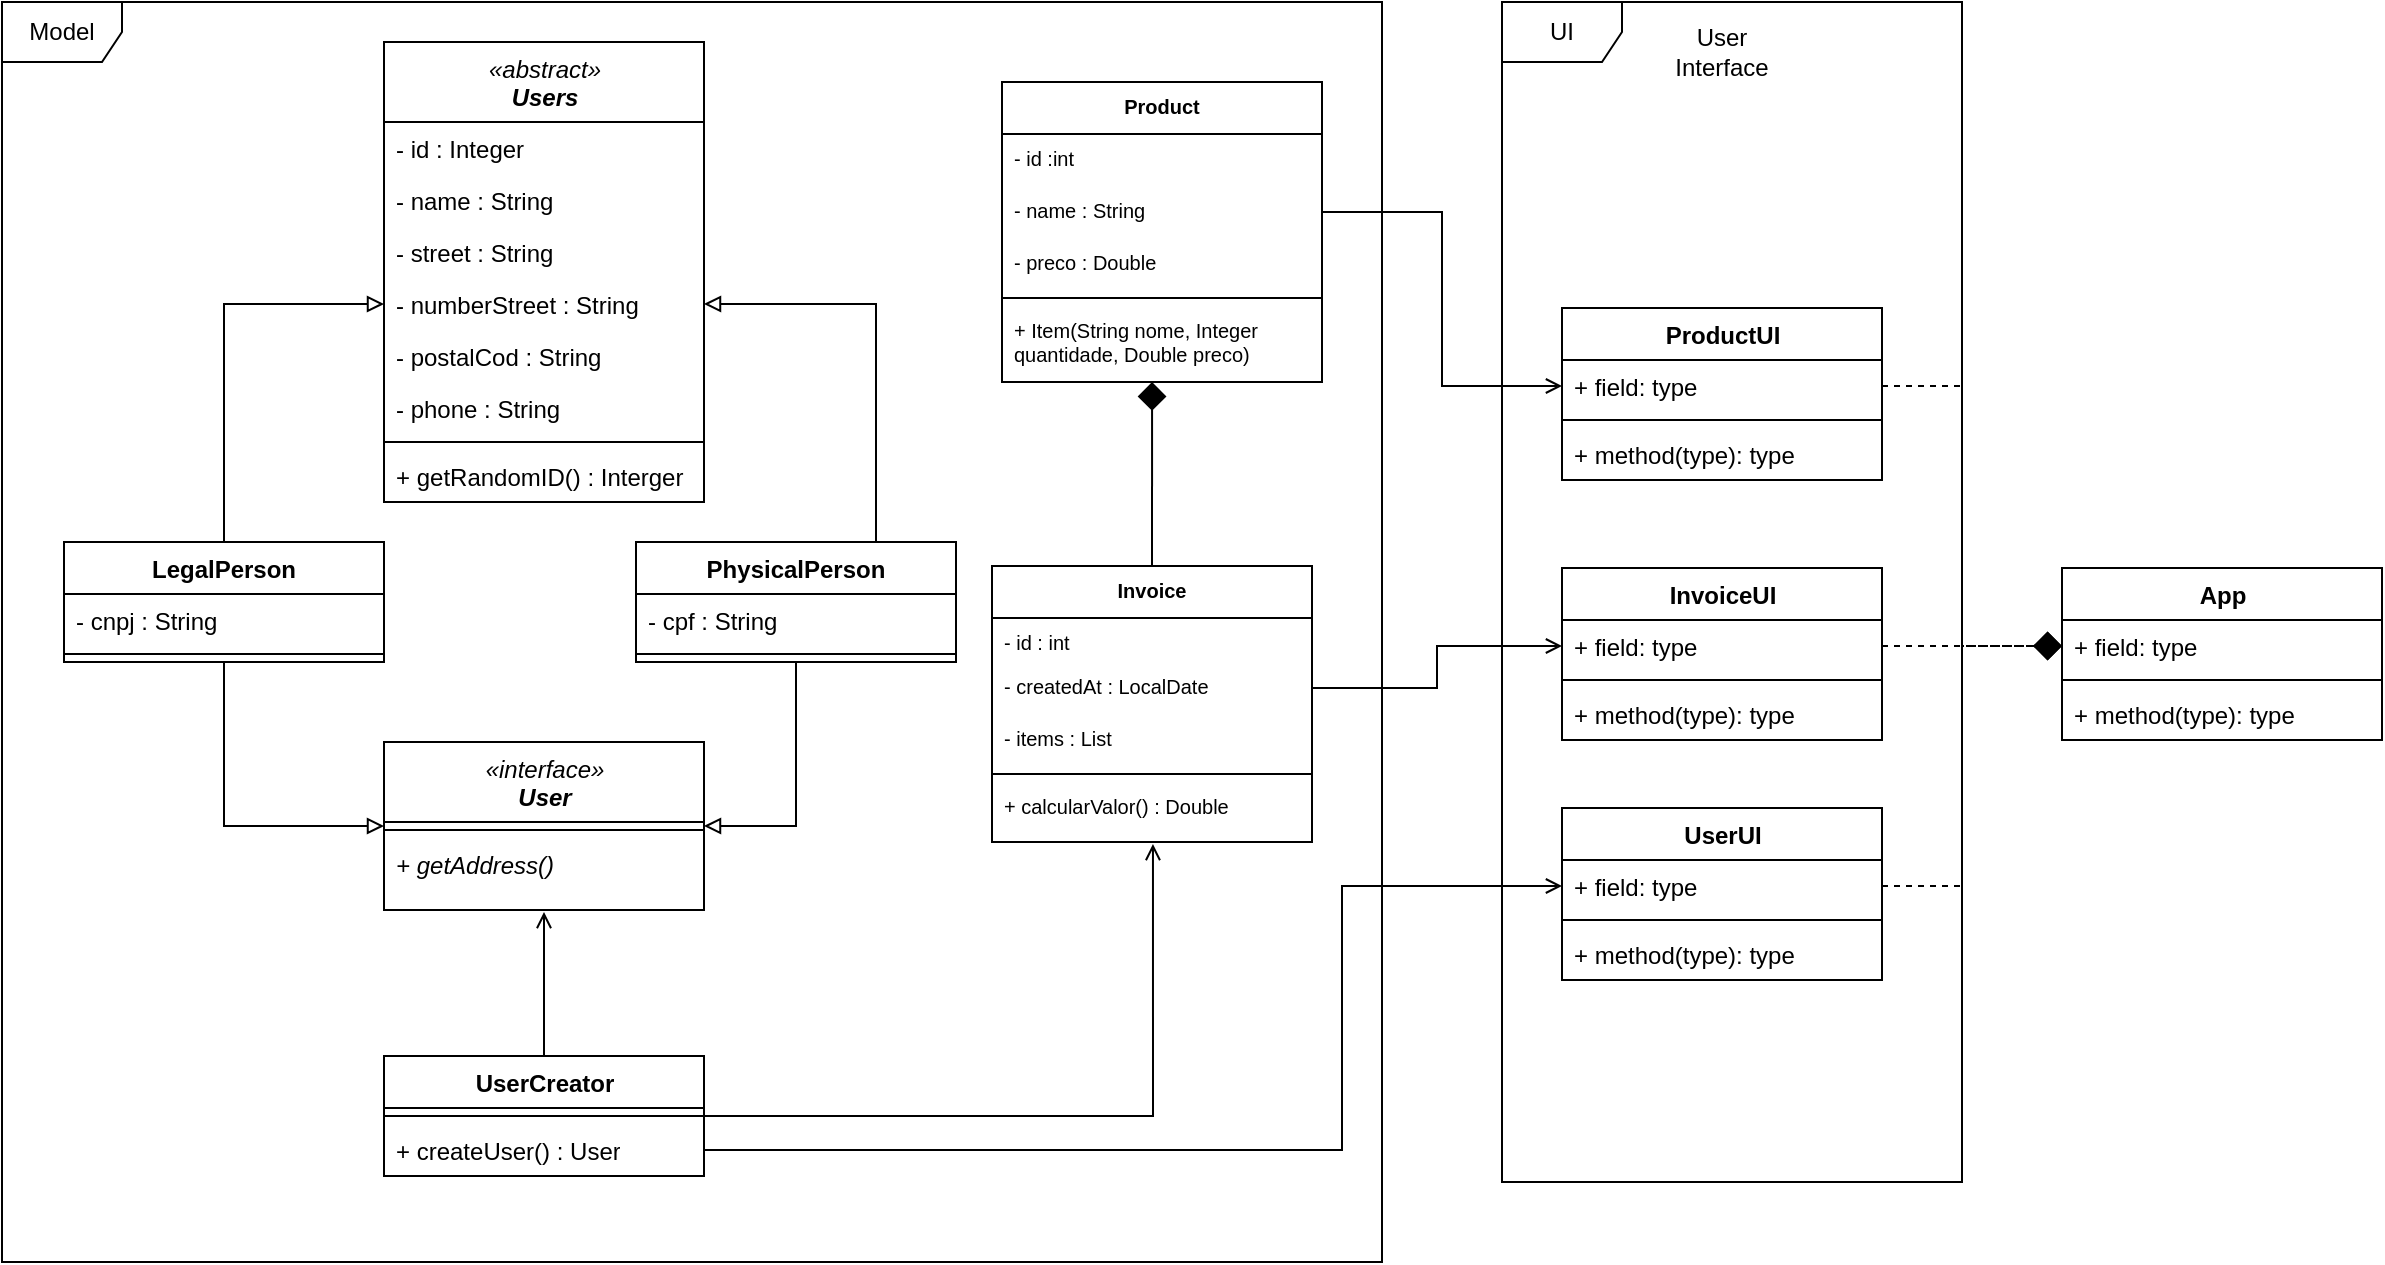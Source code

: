 <mxfile version="19.0.2" type="device"><diagram id="ZU2G8moSqEFoj9rwn2a1" name="Page-1"><mxGraphModel dx="837" dy="769" grid="1" gridSize="10" guides="1" tooltips="1" connect="1" arrows="1" fold="1" page="1" pageScale="1" pageWidth="1300" pageHeight="800" background="none" math="0" shadow="0"><root><mxCell id="0"/><mxCell id="1" parent="0"/><mxCell id="SN49nGleQpmTphv4HalU-24" value="Model" style="shape=umlFrame;whiteSpace=wrap;html=1;" parent="1" vertex="1"><mxGeometry x="10" y="10" width="690" height="630" as="geometry"/></mxCell><mxCell id="SN49nGleQpmTphv4HalU-42" value="UI" style="shape=umlFrame;whiteSpace=wrap;html=1;" parent="1" vertex="1"><mxGeometry x="760" y="10" width="230" height="590" as="geometry"/></mxCell><mxCell id="t41qNhQ_Pr-W-mpVZ2Ez-12" style="edgeStyle=orthogonalEdgeStyle;rounded=0;orthogonalLoop=1;jettySize=auto;html=1;exitX=1;exitY=0.5;exitDx=0;exitDy=0;entryX=0.5;entryY=1;entryDx=0;entryDy=0;endArrow=none;endFill=0;startArrow=block;startFill=0;" parent="1" source="HvH4Xnwho9G7AUDe9c8T-1" target="LwWHFF-r97YMSdncAMll-11" edge="1"><mxGeometry relative="1" as="geometry"/></mxCell><mxCell id="t41qNhQ_Pr-W-mpVZ2Ez-13" style="edgeStyle=orthogonalEdgeStyle;rounded=0;orthogonalLoop=1;jettySize=auto;html=1;exitX=0;exitY=0.5;exitDx=0;exitDy=0;entryX=0.5;entryY=1;entryDx=0;entryDy=0;endArrow=none;endFill=0;startArrow=block;startFill=0;" parent="1" source="HvH4Xnwho9G7AUDe9c8T-1" target="LwWHFF-r97YMSdncAMll-7" edge="1"><mxGeometry relative="1" as="geometry"/></mxCell><mxCell id="HvH4Xnwho9G7AUDe9c8T-1" value="&lt;span style=&quot;font-weight: normal;&quot;&gt;«interface»&lt;/span&gt;&lt;br&gt;User" style="swimlane;fontStyle=3;align=center;verticalAlign=top;childLayout=stackLayout;horizontal=1;startSize=40;horizontalStack=0;resizeParent=1;resizeParentMax=0;resizeLast=0;collapsible=1;marginBottom=0;html=1;" parent="1" vertex="1"><mxGeometry x="201" y="380" width="160" height="84" as="geometry"/></mxCell><mxCell id="HvH4Xnwho9G7AUDe9c8T-3" value="" style="line;strokeWidth=1;fillColor=none;align=left;verticalAlign=middle;spacingTop=-1;spacingLeft=3;spacingRight=3;rotatable=0;labelPosition=right;points=[];portConstraint=eastwest;" parent="HvH4Xnwho9G7AUDe9c8T-1" vertex="1"><mxGeometry y="40" width="160" height="8" as="geometry"/></mxCell><mxCell id="HvH4Xnwho9G7AUDe9c8T-4" value="+ getAddress()" style="text;strokeColor=none;fillColor=none;align=left;verticalAlign=top;spacingLeft=4;spacingRight=4;overflow=hidden;rotatable=0;points=[[0,0.5],[1,0.5]];portConstraint=eastwest;whiteSpace=wrap;fontStyle=2" parent="HvH4Xnwho9G7AUDe9c8T-1" vertex="1"><mxGeometry y="48" width="160" height="36" as="geometry"/></mxCell><mxCell id="HvH4Xnwho9G7AUDe9c8T-38" value="Invoice" style="swimlane;fontStyle=1;align=center;verticalAlign=top;childLayout=stackLayout;horizontal=1;startSize=26;horizontalStack=0;resizeParent=1;resizeParentMax=0;resizeLast=0;collapsible=1;marginBottom=0;fontSize=10;html=0;" parent="1" vertex="1"><mxGeometry x="505" y="292" width="160" height="138" as="geometry"/></mxCell><mxCell id="HvH4Xnwho9G7AUDe9c8T-42" value="- id : int" style="text;strokeColor=none;fillColor=none;align=left;verticalAlign=top;spacingLeft=4;spacingRight=4;overflow=hidden;rotatable=0;points=[[0,0.5],[1,0.5]];portConstraint=eastwest;fontSize=10;html=0;" parent="HvH4Xnwho9G7AUDe9c8T-38" vertex="1"><mxGeometry y="26" width="160" height="22" as="geometry"/></mxCell><mxCell id="HvH4Xnwho9G7AUDe9c8T-39" value="- createdAt : LocalDate" style="text;strokeColor=none;fillColor=none;align=left;verticalAlign=top;spacingLeft=4;spacingRight=4;overflow=hidden;rotatable=0;points=[[0,0.5],[1,0.5]];portConstraint=eastwest;fontSize=10;html=0;" parent="HvH4Xnwho9G7AUDe9c8T-38" vertex="1"><mxGeometry y="48" width="160" height="26" as="geometry"/></mxCell><mxCell id="LwWHFF-r97YMSdncAMll-22" value="- items : List" style="text;strokeColor=none;fillColor=none;align=left;verticalAlign=top;spacingLeft=4;spacingRight=4;overflow=hidden;rotatable=0;points=[[0,0.5],[1,0.5]];portConstraint=eastwest;fontSize=10;html=0;" parent="HvH4Xnwho9G7AUDe9c8T-38" vertex="1"><mxGeometry y="74" width="160" height="26" as="geometry"/></mxCell><mxCell id="HvH4Xnwho9G7AUDe9c8T-40" value="" style="line;strokeWidth=1;fillColor=none;align=left;verticalAlign=middle;spacingTop=-1;spacingLeft=3;spacingRight=3;rotatable=0;labelPosition=right;points=[];portConstraint=eastwest;fontSize=10;html=0;" parent="HvH4Xnwho9G7AUDe9c8T-38" vertex="1"><mxGeometry y="100" width="160" height="8" as="geometry"/></mxCell><mxCell id="HvH4Xnwho9G7AUDe9c8T-41" value="+ calcularValor() : Double" style="text;strokeColor=none;fillColor=none;align=left;verticalAlign=top;spacingLeft=4;spacingRight=4;overflow=hidden;rotatable=0;points=[[0,0.5],[1,0.5]];portConstraint=eastwest;fontSize=10;html=0;" parent="HvH4Xnwho9G7AUDe9c8T-38" vertex="1"><mxGeometry y="108" width="160" height="30" as="geometry"/></mxCell><mxCell id="HvH4Xnwho9G7AUDe9c8T-45" value="Product" style="swimlane;fontStyle=1;align=center;verticalAlign=top;childLayout=stackLayout;horizontal=1;startSize=26;horizontalStack=0;resizeParent=1;resizeParentMax=0;resizeLast=0;collapsible=1;marginBottom=0;fontSize=10;html=0;" parent="1" vertex="1"><mxGeometry x="510" y="50" width="160" height="150" as="geometry"/></mxCell><mxCell id="HvH4Xnwho9G7AUDe9c8T-49" value="- id :int" style="text;strokeColor=none;fillColor=none;align=left;verticalAlign=top;spacingLeft=4;spacingRight=4;overflow=hidden;rotatable=0;points=[[0,0.5],[1,0.5]];portConstraint=eastwest;fontSize=10;html=0;" parent="HvH4Xnwho9G7AUDe9c8T-45" vertex="1"><mxGeometry y="26" width="160" height="26" as="geometry"/></mxCell><mxCell id="HvH4Xnwho9G7AUDe9c8T-50" value="- name : String" style="text;strokeColor=none;fillColor=none;align=left;verticalAlign=top;spacingLeft=4;spacingRight=4;overflow=hidden;rotatable=0;points=[[0,0.5],[1,0.5]];portConstraint=eastwest;fontSize=10;html=0;" parent="HvH4Xnwho9G7AUDe9c8T-45" vertex="1"><mxGeometry y="52" width="160" height="26" as="geometry"/></mxCell><mxCell id="HvH4Xnwho9G7AUDe9c8T-46" value="- preco : Double" style="text;strokeColor=none;fillColor=none;align=left;verticalAlign=top;spacingLeft=4;spacingRight=4;overflow=hidden;rotatable=0;points=[[0,0.5],[1,0.5]];portConstraint=eastwest;fontSize=10;html=0;" parent="HvH4Xnwho9G7AUDe9c8T-45" vertex="1"><mxGeometry y="78" width="160" height="26" as="geometry"/></mxCell><mxCell id="HvH4Xnwho9G7AUDe9c8T-47" value="" style="line;strokeWidth=1;fillColor=none;align=left;verticalAlign=middle;spacingTop=-1;spacingLeft=3;spacingRight=3;rotatable=0;labelPosition=right;points=[];portConstraint=eastwest;fontSize=10;html=0;" parent="HvH4Xnwho9G7AUDe9c8T-45" vertex="1"><mxGeometry y="104" width="160" height="8" as="geometry"/></mxCell><mxCell id="HvH4Xnwho9G7AUDe9c8T-48" value="+ Item(String nome, Integer quantidade, Double preco)" style="text;strokeColor=none;fillColor=none;align=left;verticalAlign=top;spacingLeft=4;spacingRight=4;overflow=hidden;rotatable=0;points=[[0,0.5],[1,0.5]];portConstraint=eastwest;fontSize=10;html=0;whiteSpace=wrap;" parent="HvH4Xnwho9G7AUDe9c8T-45" vertex="1"><mxGeometry y="112" width="160" height="38" as="geometry"/></mxCell><mxCell id="HvH4Xnwho9G7AUDe9c8T-53" style="edgeStyle=orthogonalEdgeStyle;rounded=0;orthogonalLoop=1;jettySize=auto;html=1;exitX=0.469;exitY=1;exitDx=0;exitDy=0;entryX=0.5;entryY=0;entryDx=0;entryDy=0;fontSize=10;startArrow=diamond;startFill=1;endArrow=none;endFill=0;startSize=12;endSize=12;exitPerimeter=0;" parent="1" source="HvH4Xnwho9G7AUDe9c8T-48" target="HvH4Xnwho9G7AUDe9c8T-38" edge="1"><mxGeometry relative="1" as="geometry"/></mxCell><mxCell id="t41qNhQ_Pr-W-mpVZ2Ez-6" style="edgeStyle=orthogonalEdgeStyle;rounded=0;orthogonalLoop=1;jettySize=auto;html=1;exitX=0.5;exitY=0;exitDx=0;exitDy=0;entryX=0;entryY=0.5;entryDx=0;entryDy=0;endArrow=block;endFill=0;" parent="1" source="LwWHFF-r97YMSdncAMll-7" target="LwWHFF-r97YMSdncAMll-5" edge="1"><mxGeometry relative="1" as="geometry"/></mxCell><mxCell id="LwWHFF-r97YMSdncAMll-7" value="LegalPerson" style="swimlane;fontStyle=1;align=center;verticalAlign=top;childLayout=stackLayout;horizontal=1;startSize=26;horizontalStack=0;resizeParent=1;resizeParentMax=0;resizeLast=0;collapsible=1;marginBottom=0;" parent="1" vertex="1"><mxGeometry x="41" y="280" width="160" height="60" as="geometry"/></mxCell><mxCell id="LwWHFF-r97YMSdncAMll-8" value="- cnpj : String" style="text;strokeColor=none;fillColor=none;align=left;verticalAlign=top;spacingLeft=4;spacingRight=4;overflow=hidden;rotatable=0;points=[[0,0.5],[1,0.5]];portConstraint=eastwest;" parent="LwWHFF-r97YMSdncAMll-7" vertex="1"><mxGeometry y="26" width="160" height="26" as="geometry"/></mxCell><mxCell id="LwWHFF-r97YMSdncAMll-9" value="" style="line;strokeWidth=1;fillColor=none;align=left;verticalAlign=middle;spacingTop=-1;spacingLeft=3;spacingRight=3;rotatable=0;labelPosition=right;points=[];portConstraint=eastwest;" parent="LwWHFF-r97YMSdncAMll-7" vertex="1"><mxGeometry y="52" width="160" height="8" as="geometry"/></mxCell><mxCell id="t41qNhQ_Pr-W-mpVZ2Ez-5" style="edgeStyle=orthogonalEdgeStyle;rounded=0;orthogonalLoop=1;jettySize=auto;html=1;exitX=0.75;exitY=0;exitDx=0;exitDy=0;entryX=1;entryY=0.5;entryDx=0;entryDy=0;endArrow=block;endFill=0;" parent="1" source="LwWHFF-r97YMSdncAMll-11" target="LwWHFF-r97YMSdncAMll-5" edge="1"><mxGeometry relative="1" as="geometry"/></mxCell><mxCell id="LwWHFF-r97YMSdncAMll-11" value="PhysicalPerson" style="swimlane;fontStyle=1;align=center;verticalAlign=top;childLayout=stackLayout;horizontal=1;startSize=26;horizontalStack=0;resizeParent=1;resizeParentMax=0;resizeLast=0;collapsible=1;marginBottom=0;" parent="1" vertex="1"><mxGeometry x="327" y="280" width="160" height="60" as="geometry"/></mxCell><mxCell id="LwWHFF-r97YMSdncAMll-12" value="- cpf : String" style="text;strokeColor=none;fillColor=none;align=left;verticalAlign=top;spacingLeft=4;spacingRight=4;overflow=hidden;rotatable=0;points=[[0,0.5],[1,0.5]];portConstraint=eastwest;" parent="LwWHFF-r97YMSdncAMll-11" vertex="1"><mxGeometry y="26" width="160" height="26" as="geometry"/></mxCell><mxCell id="LwWHFF-r97YMSdncAMll-13" value="" style="line;strokeWidth=1;fillColor=none;align=left;verticalAlign=middle;spacingTop=-1;spacingLeft=3;spacingRight=3;rotatable=0;labelPosition=right;points=[];portConstraint=eastwest;" parent="LwWHFF-r97YMSdncAMll-11" vertex="1"><mxGeometry y="52" width="160" height="8" as="geometry"/></mxCell><mxCell id="SN49nGleQpmTphv4HalU-23" style="edgeStyle=orthogonalEdgeStyle;rounded=0;orthogonalLoop=1;jettySize=auto;html=1;exitX=1;exitY=0.5;exitDx=0;exitDy=0;endArrow=open;endFill=0;entryX=0.503;entryY=1.033;entryDx=0;entryDy=0;entryPerimeter=0;" parent="1" source="SN49nGleQpmTphv4HalU-4" target="HvH4Xnwho9G7AUDe9c8T-41" edge="1"><mxGeometry relative="1" as="geometry"><mxPoint x="481" y="438" as="targetPoint"/><mxPoint x="353.0" y="488" as="sourcePoint"/></mxGeometry></mxCell><mxCell id="SN49nGleQpmTphv4HalU-4" value="UserCreator" style="swimlane;fontStyle=1;align=center;verticalAlign=top;childLayout=stackLayout;horizontal=1;startSize=26;horizontalStack=0;resizeParent=1;resizeParentMax=0;resizeLast=0;collapsible=1;marginBottom=0;html=1;" parent="1" vertex="1"><mxGeometry x="201" y="537" width="160" height="60" as="geometry"/></mxCell><mxCell id="SN49nGleQpmTphv4HalU-6" value="" style="line;strokeWidth=1;fillColor=none;align=left;verticalAlign=middle;spacingTop=-1;spacingLeft=3;spacingRight=3;rotatable=0;labelPosition=right;points=[];portConstraint=eastwest;html=1;" parent="SN49nGleQpmTphv4HalU-4" vertex="1"><mxGeometry y="26" width="160" height="8" as="geometry"/></mxCell><mxCell id="SN49nGleQpmTphv4HalU-7" value="+ createUser() : User" style="text;strokeColor=none;fillColor=none;align=left;verticalAlign=top;spacingLeft=4;spacingRight=4;overflow=hidden;rotatable=0;points=[[0,0.5],[1,0.5]];portConstraint=eastwest;html=1;" parent="SN49nGleQpmTphv4HalU-4" vertex="1"><mxGeometry y="34" width="160" height="26" as="geometry"/></mxCell><mxCell id="SN49nGleQpmTphv4HalU-18" style="edgeStyle=orthogonalEdgeStyle;rounded=0;orthogonalLoop=1;jettySize=auto;html=1;entryX=0.5;entryY=1.028;entryDx=0;entryDy=0;entryPerimeter=0;endArrow=open;endFill=0;exitX=0.5;exitY=0;exitDx=0;exitDy=0;" parent="1" source="SN49nGleQpmTphv4HalU-4" target="HvH4Xnwho9G7AUDe9c8T-4" edge="1"><mxGeometry relative="1" as="geometry"/></mxCell><mxCell id="SN49nGleQpmTphv4HalU-25" value="ProductUI" style="swimlane;fontStyle=1;align=center;verticalAlign=top;childLayout=stackLayout;horizontal=1;startSize=26;horizontalStack=0;resizeParent=1;resizeParentMax=0;resizeLast=0;collapsible=1;marginBottom=0;html=1;" parent="1" vertex="1"><mxGeometry x="790" y="163" width="160" height="86" as="geometry"/></mxCell><mxCell id="SN49nGleQpmTphv4HalU-26" value="+ field: type" style="text;strokeColor=none;fillColor=none;align=left;verticalAlign=top;spacingLeft=4;spacingRight=4;overflow=hidden;rotatable=0;points=[[0,0.5],[1,0.5]];portConstraint=eastwest;html=1;" parent="SN49nGleQpmTphv4HalU-25" vertex="1"><mxGeometry y="26" width="160" height="26" as="geometry"/></mxCell><mxCell id="SN49nGleQpmTphv4HalU-27" value="" style="line;strokeWidth=1;fillColor=none;align=left;verticalAlign=middle;spacingTop=-1;spacingLeft=3;spacingRight=3;rotatable=0;labelPosition=right;points=[];portConstraint=eastwest;html=1;" parent="SN49nGleQpmTphv4HalU-25" vertex="1"><mxGeometry y="52" width="160" height="8" as="geometry"/></mxCell><mxCell id="SN49nGleQpmTphv4HalU-28" value="+ method(type): type" style="text;strokeColor=none;fillColor=none;align=left;verticalAlign=top;spacingLeft=4;spacingRight=4;overflow=hidden;rotatable=0;points=[[0,0.5],[1,0.5]];portConstraint=eastwest;html=1;" parent="SN49nGleQpmTphv4HalU-25" vertex="1"><mxGeometry y="60" width="160" height="26" as="geometry"/></mxCell><mxCell id="SN49nGleQpmTphv4HalU-29" value="InvoiceUI" style="swimlane;fontStyle=1;align=center;verticalAlign=top;childLayout=stackLayout;horizontal=1;startSize=26;horizontalStack=0;resizeParent=1;resizeParentMax=0;resizeLast=0;collapsible=1;marginBottom=0;html=1;" parent="1" vertex="1"><mxGeometry x="790" y="293" width="160" height="86" as="geometry"/></mxCell><mxCell id="SN49nGleQpmTphv4HalU-30" value="+ field: type" style="text;strokeColor=none;fillColor=none;align=left;verticalAlign=top;spacingLeft=4;spacingRight=4;overflow=hidden;rotatable=0;points=[[0,0.5],[1,0.5]];portConstraint=eastwest;html=1;" parent="SN49nGleQpmTphv4HalU-29" vertex="1"><mxGeometry y="26" width="160" height="26" as="geometry"/></mxCell><mxCell id="SN49nGleQpmTphv4HalU-31" value="" style="line;strokeWidth=1;fillColor=none;align=left;verticalAlign=middle;spacingTop=-1;spacingLeft=3;spacingRight=3;rotatable=0;labelPosition=right;points=[];portConstraint=eastwest;html=1;" parent="SN49nGleQpmTphv4HalU-29" vertex="1"><mxGeometry y="52" width="160" height="8" as="geometry"/></mxCell><mxCell id="SN49nGleQpmTphv4HalU-32" value="+ method(type): type" style="text;strokeColor=none;fillColor=none;align=left;verticalAlign=top;spacingLeft=4;spacingRight=4;overflow=hidden;rotatable=0;points=[[0,0.5],[1,0.5]];portConstraint=eastwest;html=1;" parent="SN49nGleQpmTphv4HalU-29" vertex="1"><mxGeometry y="60" width="160" height="26" as="geometry"/></mxCell><mxCell id="SN49nGleQpmTphv4HalU-33" value="UserUI" style="swimlane;fontStyle=1;align=center;verticalAlign=top;childLayout=stackLayout;horizontal=1;startSize=26;horizontalStack=0;resizeParent=1;resizeParentMax=0;resizeLast=0;collapsible=1;marginBottom=0;html=1;" parent="1" vertex="1"><mxGeometry x="790" y="413" width="160" height="86" as="geometry"/></mxCell><mxCell id="SN49nGleQpmTphv4HalU-34" value="+ field: type" style="text;strokeColor=none;fillColor=none;align=left;verticalAlign=top;spacingLeft=4;spacingRight=4;overflow=hidden;rotatable=0;points=[[0,0.5],[1,0.5]];portConstraint=eastwest;html=1;" parent="SN49nGleQpmTphv4HalU-33" vertex="1"><mxGeometry y="26" width="160" height="26" as="geometry"/></mxCell><mxCell id="SN49nGleQpmTphv4HalU-35" value="" style="line;strokeWidth=1;fillColor=none;align=left;verticalAlign=middle;spacingTop=-1;spacingLeft=3;spacingRight=3;rotatable=0;labelPosition=right;points=[];portConstraint=eastwest;html=1;" parent="SN49nGleQpmTphv4HalU-33" vertex="1"><mxGeometry y="52" width="160" height="8" as="geometry"/></mxCell><mxCell id="SN49nGleQpmTphv4HalU-36" value="+ method(type): type" style="text;strokeColor=none;fillColor=none;align=left;verticalAlign=top;spacingLeft=4;spacingRight=4;overflow=hidden;rotatable=0;points=[[0,0.5],[1,0.5]];portConstraint=eastwest;html=1;" parent="SN49nGleQpmTphv4HalU-33" vertex="1"><mxGeometry y="60" width="160" height="26" as="geometry"/></mxCell><mxCell id="SN49nGleQpmTphv4HalU-37" value="App" style="swimlane;fontStyle=1;align=center;verticalAlign=top;childLayout=stackLayout;horizontal=1;startSize=26;horizontalStack=0;resizeParent=1;resizeParentMax=0;resizeLast=0;collapsible=1;marginBottom=0;html=1;" parent="1" vertex="1"><mxGeometry x="1040" y="293" width="160" height="86" as="geometry"/></mxCell><mxCell id="SN49nGleQpmTphv4HalU-38" value="+ field: type" style="text;strokeColor=none;fillColor=none;align=left;verticalAlign=top;spacingLeft=4;spacingRight=4;overflow=hidden;rotatable=0;points=[[0,0.5],[1,0.5]];portConstraint=eastwest;html=1;" parent="SN49nGleQpmTphv4HalU-37" vertex="1"><mxGeometry y="26" width="160" height="26" as="geometry"/></mxCell><mxCell id="SN49nGleQpmTphv4HalU-39" value="" style="line;strokeWidth=1;fillColor=none;align=left;verticalAlign=middle;spacingTop=-1;spacingLeft=3;spacingRight=3;rotatable=0;labelPosition=right;points=[];portConstraint=eastwest;html=1;" parent="SN49nGleQpmTphv4HalU-37" vertex="1"><mxGeometry y="52" width="160" height="8" as="geometry"/></mxCell><mxCell id="SN49nGleQpmTphv4HalU-40" value="+ method(type): type" style="text;strokeColor=none;fillColor=none;align=left;verticalAlign=top;spacingLeft=4;spacingRight=4;overflow=hidden;rotatable=0;points=[[0,0.5],[1,0.5]];portConstraint=eastwest;html=1;" parent="SN49nGleQpmTphv4HalU-37" vertex="1"><mxGeometry y="60" width="160" height="26" as="geometry"/></mxCell><mxCell id="SN49nGleQpmTphv4HalU-43" style="edgeStyle=orthogonalEdgeStyle;rounded=0;orthogonalLoop=1;jettySize=auto;html=1;exitX=1;exitY=0.5;exitDx=0;exitDy=0;entryX=0;entryY=0.5;entryDx=0;entryDy=0;endArrow=open;endFill=0;startArrow=none;startFill=0;" parent="1" source="HvH4Xnwho9G7AUDe9c8T-50" target="SN49nGleQpmTphv4HalU-26" edge="1"><mxGeometry relative="1" as="geometry"/></mxCell><mxCell id="SN49nGleQpmTphv4HalU-45" style="edgeStyle=orthogonalEdgeStyle;rounded=0;orthogonalLoop=1;jettySize=auto;html=1;exitX=0;exitY=0.5;exitDx=0;exitDy=0;entryX=1;entryY=0.5;entryDx=0;entryDy=0;startArrow=open;startFill=0;endArrow=none;endFill=0;" parent="1" source="SN49nGleQpmTphv4HalU-30" target="HvH4Xnwho9G7AUDe9c8T-39" edge="1"><mxGeometry relative="1" as="geometry"/></mxCell><mxCell id="SN49nGleQpmTphv4HalU-46" style="edgeStyle=orthogonalEdgeStyle;rounded=0;orthogonalLoop=1;jettySize=auto;html=1;exitX=1;exitY=0.5;exitDx=0;exitDy=0;entryX=0;entryY=0.5;entryDx=0;entryDy=0;startArrow=none;startFill=0;endArrow=open;endFill=0;" parent="1" source="SN49nGleQpmTphv4HalU-7" target="SN49nGleQpmTphv4HalU-34" edge="1"><mxGeometry relative="1" as="geometry"><Array as="points"><mxPoint x="680" y="584"/><mxPoint x="680" y="452"/></Array></mxGeometry></mxCell><mxCell id="SN49nGleQpmTphv4HalU-47" style="edgeStyle=orthogonalEdgeStyle;rounded=0;orthogonalLoop=1;jettySize=auto;html=1;exitX=1;exitY=0.5;exitDx=0;exitDy=0;entryX=0;entryY=0.5;entryDx=0;entryDy=0;dashed=1;startArrow=none;startFill=0;endArrow=diamond;endFill=1;endSize=12;startSize=12;" parent="1" source="SN49nGleQpmTphv4HalU-26" target="SN49nGleQpmTphv4HalU-38" edge="1"><mxGeometry relative="1" as="geometry"/></mxCell><mxCell id="SN49nGleQpmTphv4HalU-48" style="edgeStyle=orthogonalEdgeStyle;rounded=0;orthogonalLoop=1;jettySize=auto;html=1;exitX=1;exitY=0.5;exitDx=0;exitDy=0;dashed=1;startArrow=none;startFill=0;endArrow=diamond;endFill=1;endSize=12;startSize=12;entryX=0;entryY=0.5;entryDx=0;entryDy=0;" parent="1" source="SN49nGleQpmTphv4HalU-30" target="SN49nGleQpmTphv4HalU-38" edge="1"><mxGeometry relative="1" as="geometry"><mxPoint x="1040" y="320" as="targetPoint"/></mxGeometry></mxCell><mxCell id="SN49nGleQpmTphv4HalU-49" style="edgeStyle=orthogonalEdgeStyle;rounded=0;orthogonalLoop=1;jettySize=auto;html=1;exitX=1;exitY=0.5;exitDx=0;exitDy=0;entryX=0;entryY=0.5;entryDx=0;entryDy=0;dashed=1;startArrow=none;startFill=0;endArrow=diamondThin;endFill=1;endSize=12;startSize=12;" parent="1" source="SN49nGleQpmTphv4HalU-34" target="SN49nGleQpmTphv4HalU-38" edge="1"><mxGeometry relative="1" as="geometry"/></mxCell><mxCell id="SN49nGleQpmTphv4HalU-50" value="User Interface" style="text;html=1;strokeColor=none;fillColor=none;align=center;verticalAlign=middle;whiteSpace=wrap;rounded=0;" parent="1" vertex="1"><mxGeometry x="840" y="20" width="60" height="30" as="geometry"/></mxCell><mxCell id="t41qNhQ_Pr-W-mpVZ2Ez-2" value="&lt;span style=&quot;font-weight: normal;&quot;&gt;«abstract»&lt;/span&gt;&lt;br&gt;Users" style="swimlane;fontStyle=3;align=center;verticalAlign=top;childLayout=stackLayout;horizontal=1;startSize=40;horizontalStack=0;resizeParent=1;resizeParentMax=0;resizeLast=0;collapsible=1;marginBottom=0;html=1;" parent="1" vertex="1"><mxGeometry x="201" y="30" width="160" height="230" as="geometry"/></mxCell><mxCell id="HvH4Xnwho9G7AUDe9c8T-2" value="- id : Integer" style="text;strokeColor=none;fillColor=none;align=left;verticalAlign=top;spacingLeft=4;spacingRight=4;overflow=hidden;rotatable=0;points=[[0,0.5],[1,0.5]];portConstraint=eastwest;" parent="t41qNhQ_Pr-W-mpVZ2Ez-2" vertex="1"><mxGeometry y="40" width="160" height="26" as="geometry"/></mxCell><mxCell id="HvH4Xnwho9G7AUDe9c8T-5" value="- name : String" style="text;strokeColor=none;fillColor=none;align=left;verticalAlign=top;spacingLeft=4;spacingRight=4;overflow=hidden;rotatable=0;points=[[0,0.5],[1,0.5]];portConstraint=eastwest;" parent="t41qNhQ_Pr-W-mpVZ2Ez-2" vertex="1"><mxGeometry y="66" width="160" height="26" as="geometry"/></mxCell><mxCell id="LwWHFF-r97YMSdncAMll-3" value="- street : String" style="text;strokeColor=none;fillColor=none;align=left;verticalAlign=top;spacingLeft=4;spacingRight=4;overflow=hidden;rotatable=0;points=[[0,0.5],[1,0.5]];portConstraint=eastwest;" parent="t41qNhQ_Pr-W-mpVZ2Ez-2" vertex="1"><mxGeometry y="92" width="160" height="26" as="geometry"/></mxCell><mxCell id="LwWHFF-r97YMSdncAMll-5" value="- numberStreet : String" style="text;strokeColor=none;fillColor=none;align=left;verticalAlign=top;spacingLeft=4;spacingRight=4;overflow=hidden;rotatable=0;points=[[0,0.5],[1,0.5]];portConstraint=eastwest;" parent="t41qNhQ_Pr-W-mpVZ2Ez-2" vertex="1"><mxGeometry y="118" width="160" height="26" as="geometry"/></mxCell><mxCell id="LwWHFF-r97YMSdncAMll-4" value="- postalCod : String" style="text;strokeColor=none;fillColor=none;align=left;verticalAlign=top;spacingLeft=4;spacingRight=4;overflow=hidden;rotatable=0;points=[[0,0.5],[1,0.5]];portConstraint=eastwest;" parent="t41qNhQ_Pr-W-mpVZ2Ez-2" vertex="1"><mxGeometry y="144" width="160" height="26" as="geometry"/></mxCell><mxCell id="LwWHFF-r97YMSdncAMll-1" value="- phone : String" style="text;strokeColor=none;fillColor=none;align=left;verticalAlign=top;spacingLeft=4;spacingRight=4;overflow=hidden;rotatable=0;points=[[0,0.5],[1,0.5]];portConstraint=eastwest;" parent="t41qNhQ_Pr-W-mpVZ2Ez-2" vertex="1"><mxGeometry y="170" width="160" height="26" as="geometry"/></mxCell><mxCell id="t41qNhQ_Pr-W-mpVZ2Ez-3" value="" style="line;strokeWidth=1;fillColor=none;align=left;verticalAlign=middle;spacingTop=-1;spacingLeft=3;spacingRight=3;rotatable=0;labelPosition=right;points=[];portConstraint=eastwest;" parent="t41qNhQ_Pr-W-mpVZ2Ez-2" vertex="1"><mxGeometry y="196" width="160" height="8" as="geometry"/></mxCell><mxCell id="voz3uy2bWUljecCuPypB-1" value="+ getRandomID() : Interger" style="text;strokeColor=none;fillColor=none;align=left;verticalAlign=top;spacingLeft=4;spacingRight=4;overflow=hidden;rotatable=0;points=[[0,0.5],[1,0.5]];portConstraint=eastwest;" vertex="1" parent="t41qNhQ_Pr-W-mpVZ2Ez-2"><mxGeometry y="204" width="160" height="26" as="geometry"/></mxCell></root></mxGraphModel></diagram></mxfile>